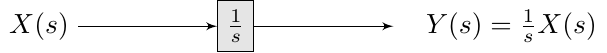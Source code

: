 \documentclass{standalone}
\usepackage{tikz}
\usetikzlibrary{calc}
\usetikzlibrary{positioning}
\usetikzlibrary{shapes,arrows,decorations.pathreplacing,decorations.markings}
\tikzstyle{block} = [draw, fill=gray!20, rectangle]
\tikzstyle{sum} = [draw, fill=gray!20, circle, node distance=1cm]
\tikzstyle{input} = [coordinate]
\tikzstyle{output} = [coordinate]
\tikzstyle{pinstyle} = [pin edge={to-,thin,black}]
\usepackage{pgfplots}
 \pgfplotsset{compat=1.13}
 \usepackage{transparent}

\begin{document}
\begin{tikzpicture}[auto, node distance=2cm,>=latex',scale=1, every node/.style={transform shape}]
    \node [input, name=input] {};
    \node [block, right of=input] (system) {$\frac{1}{s}$};
    \node [output, right of=system] (output) {};

    \draw [draw,->] (input) --(system);
    \draw [->] (system) -- (output);

    \node at(-0.5,0) {$X(s)$};
    \node at(5.5,0) {$Y(s)= \frac{1}{s} X(s)$};
\end{tikzpicture}
\end{document}
